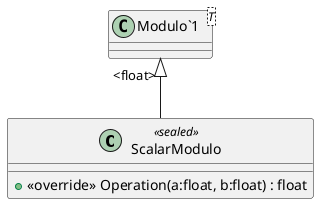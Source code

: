 @startuml
class ScalarModulo <<sealed>> {
    + <<override>> Operation(a:float, b:float) : float
}
class "Modulo`1"<T> {
}
"Modulo`1" "<float>" <|-- ScalarModulo
@enduml

